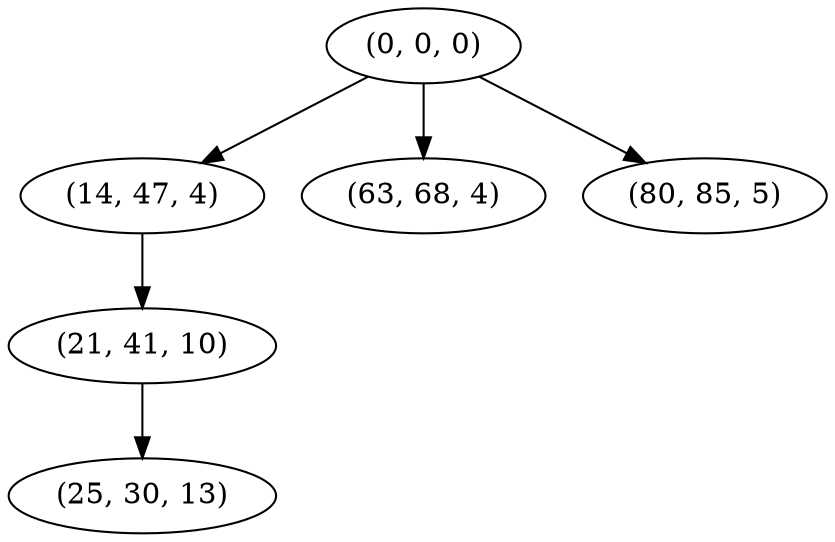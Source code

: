 digraph tree {
    "(0, 0, 0)";
    "(14, 47, 4)";
    "(21, 41, 10)";
    "(25, 30, 13)";
    "(63, 68, 4)";
    "(80, 85, 5)";
    "(0, 0, 0)" -> "(14, 47, 4)";
    "(0, 0, 0)" -> "(63, 68, 4)";
    "(0, 0, 0)" -> "(80, 85, 5)";
    "(14, 47, 4)" -> "(21, 41, 10)";
    "(21, 41, 10)" -> "(25, 30, 13)";
}
